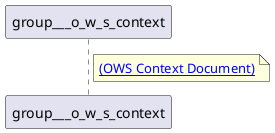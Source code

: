 @startuml
	note right of group___o_w_s_context : [[../groups/group___o_w_s_context_atom_feed.html (OWS Context Document)]]
@enduml
